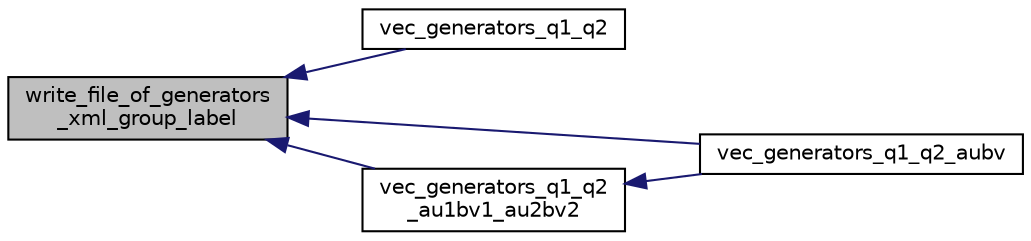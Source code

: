 digraph "write_file_of_generators_xml_group_label"
{
  edge [fontname="Helvetica",fontsize="10",labelfontname="Helvetica",labelfontsize="10"];
  node [fontname="Helvetica",fontsize="10",shape=record];
  rankdir="LR";
  Node3857 [label="write_file_of_generators\l_xml_group_label",height=0.2,width=0.4,color="black", fillcolor="grey75", style="filled", fontcolor="black"];
  Node3857 -> Node3858 [dir="back",color="midnightblue",fontsize="10",style="solid",fontname="Helvetica"];
  Node3858 [label="vec_generators_q1_q2",height=0.2,width=0.4,color="black", fillcolor="white", style="filled",URL="$d0/dd3/perm__group__gens_8_c.html#ac70761795da8630f4939bc3e00707d79"];
  Node3857 -> Node3859 [dir="back",color="midnightblue",fontsize="10",style="solid",fontname="Helvetica"];
  Node3859 [label="vec_generators_q1_q2_aubv",height=0.2,width=0.4,color="black", fillcolor="white", style="filled",URL="$d0/dd3/perm__group__gens_8_c.html#a0b5ce8828dd8a35cbfec4450f0d76edc"];
  Node3857 -> Node3860 [dir="back",color="midnightblue",fontsize="10",style="solid",fontname="Helvetica"];
  Node3860 [label="vec_generators_q1_q2\l_au1bv1_au2bv2",height=0.2,width=0.4,color="black", fillcolor="white", style="filled",URL="$d0/dd3/perm__group__gens_8_c.html#aee37285cfb5987a4fc1f5c7580865175"];
  Node3860 -> Node3859 [dir="back",color="midnightblue",fontsize="10",style="solid",fontname="Helvetica"];
}
